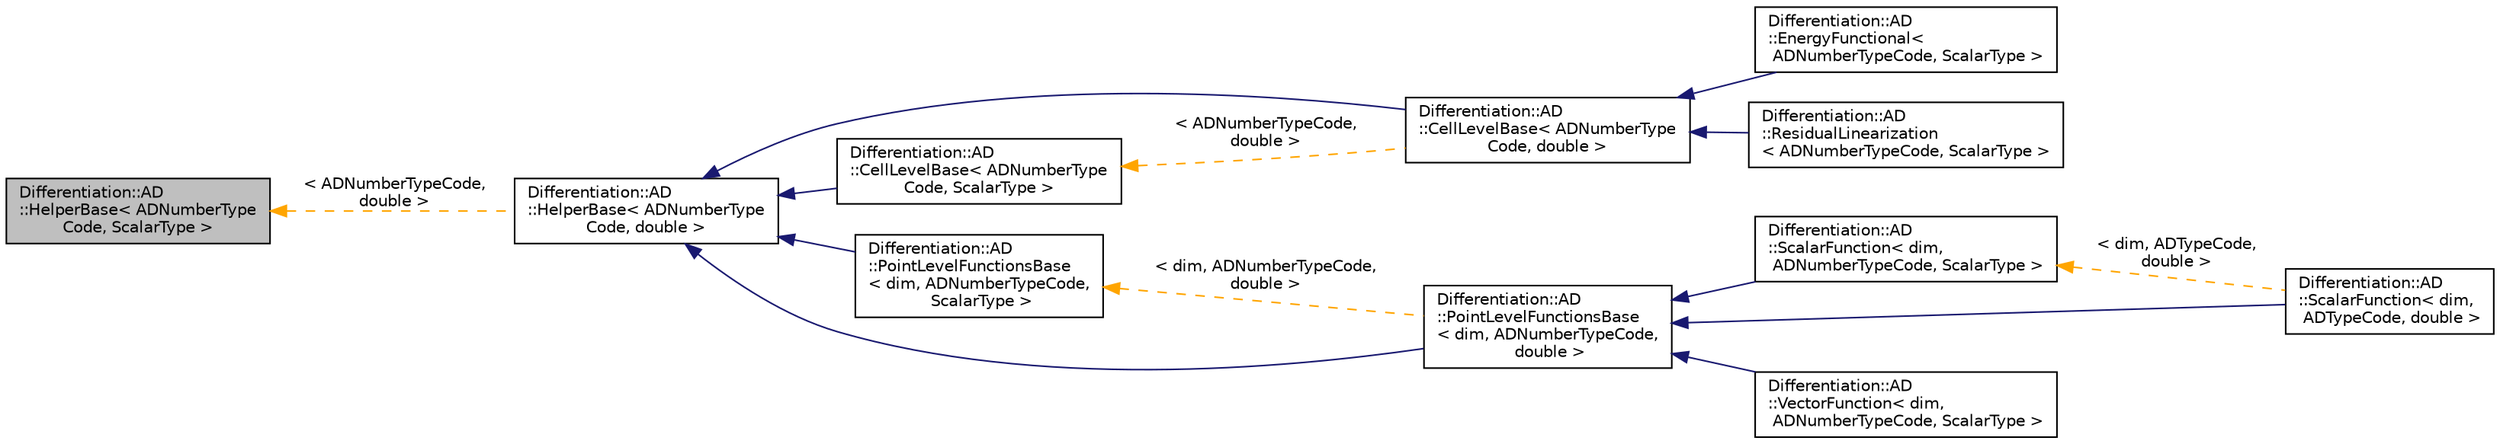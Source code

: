 digraph "Differentiation::AD::HelperBase&lt; ADNumberTypeCode, ScalarType &gt;"
{
 // LATEX_PDF_SIZE
  edge [fontname="Helvetica",fontsize="10",labelfontname="Helvetica",labelfontsize="10"];
  node [fontname="Helvetica",fontsize="10",shape=record];
  rankdir="LR";
  Node1 [label="Differentiation::AD\l::HelperBase\< ADNumberType\lCode, ScalarType \>",height=0.2,width=0.4,color="black", fillcolor="grey75", style="filled", fontcolor="black",tooltip=" "];
  Node1 -> Node2 [dir="back",color="orange",fontsize="10",style="dashed",label=" \< ADNumberTypeCode,\l double \>" ,fontname="Helvetica"];
  Node2 [label="Differentiation::AD\l::HelperBase\< ADNumberType\lCode, double \>",height=0.2,width=0.4,color="black", fillcolor="white", style="filled",URL="$classDifferentiation_1_1AD_1_1HelperBase.html",tooltip=" "];
  Node2 -> Node3 [dir="back",color="midnightblue",fontsize="10",style="solid",fontname="Helvetica"];
  Node3 [label="Differentiation::AD\l::CellLevelBase\< ADNumberType\lCode, double \>",height=0.2,width=0.4,color="black", fillcolor="white", style="filled",URL="$classDifferentiation_1_1AD_1_1CellLevelBase.html",tooltip=" "];
  Node3 -> Node4 [dir="back",color="midnightblue",fontsize="10",style="solid",fontname="Helvetica"];
  Node4 [label="Differentiation::AD\l::EnergyFunctional\<\l ADNumberTypeCode, ScalarType \>",height=0.2,width=0.4,color="black", fillcolor="white", style="filled",URL="$classDifferentiation_1_1AD_1_1EnergyFunctional.html",tooltip=" "];
  Node3 -> Node5 [dir="back",color="midnightblue",fontsize="10",style="solid",fontname="Helvetica"];
  Node5 [label="Differentiation::AD\l::ResidualLinearization\l\< ADNumberTypeCode, ScalarType \>",height=0.2,width=0.4,color="black", fillcolor="white", style="filled",URL="$classDifferentiation_1_1AD_1_1ResidualLinearization.html",tooltip=" "];
  Node2 -> Node6 [dir="back",color="midnightblue",fontsize="10",style="solid",fontname="Helvetica"];
  Node6 [label="Differentiation::AD\l::CellLevelBase\< ADNumberType\lCode, ScalarType \>",height=0.2,width=0.4,color="black", fillcolor="white", style="filled",URL="$classDifferentiation_1_1AD_1_1CellLevelBase.html",tooltip=" "];
  Node6 -> Node3 [dir="back",color="orange",fontsize="10",style="dashed",label=" \< ADNumberTypeCode,\l double \>" ,fontname="Helvetica"];
  Node2 -> Node7 [dir="back",color="midnightblue",fontsize="10",style="solid",fontname="Helvetica"];
  Node7 [label="Differentiation::AD\l::PointLevelFunctionsBase\l\< dim, ADNumberTypeCode,\l ScalarType \>",height=0.2,width=0.4,color="black", fillcolor="white", style="filled",URL="$classDifferentiation_1_1AD_1_1PointLevelFunctionsBase.html",tooltip=" "];
  Node7 -> Node8 [dir="back",color="orange",fontsize="10",style="dashed",label=" \< dim, ADNumberTypeCode,\l double \>" ,fontname="Helvetica"];
  Node8 [label="Differentiation::AD\l::PointLevelFunctionsBase\l\< dim, ADNumberTypeCode,\l double \>",height=0.2,width=0.4,color="black", fillcolor="white", style="filled",URL="$classDifferentiation_1_1AD_1_1PointLevelFunctionsBase.html",tooltip=" "];
  Node8 -> Node9 [dir="back",color="midnightblue",fontsize="10",style="solid",fontname="Helvetica"];
  Node9 [label="Differentiation::AD\l::ScalarFunction\< dim,\l ADNumberTypeCode, ScalarType \>",height=0.2,width=0.4,color="black", fillcolor="white", style="filled",URL="$classDifferentiation_1_1AD_1_1ScalarFunction.html",tooltip=" "];
  Node9 -> Node10 [dir="back",color="orange",fontsize="10",style="dashed",label=" \< dim, ADTypeCode,\l double \>" ,fontname="Helvetica"];
  Node10 [label="Differentiation::AD\l::ScalarFunction\< dim,\l ADTypeCode, double \>",height=0.2,width=0.4,color="black", fillcolor="white", style="filled",URL="$classDifferentiation_1_1AD_1_1ScalarFunction.html",tooltip=" "];
  Node8 -> Node11 [dir="back",color="midnightblue",fontsize="10",style="solid",fontname="Helvetica"];
  Node11 [label="Differentiation::AD\l::VectorFunction\< dim,\l ADNumberTypeCode, ScalarType \>",height=0.2,width=0.4,color="black", fillcolor="white", style="filled",URL="$classDifferentiation_1_1AD_1_1VectorFunction.html",tooltip=" "];
  Node8 -> Node10 [dir="back",color="midnightblue",fontsize="10",style="solid",fontname="Helvetica"];
  Node2 -> Node8 [dir="back",color="midnightblue",fontsize="10",style="solid",fontname="Helvetica"];
}
